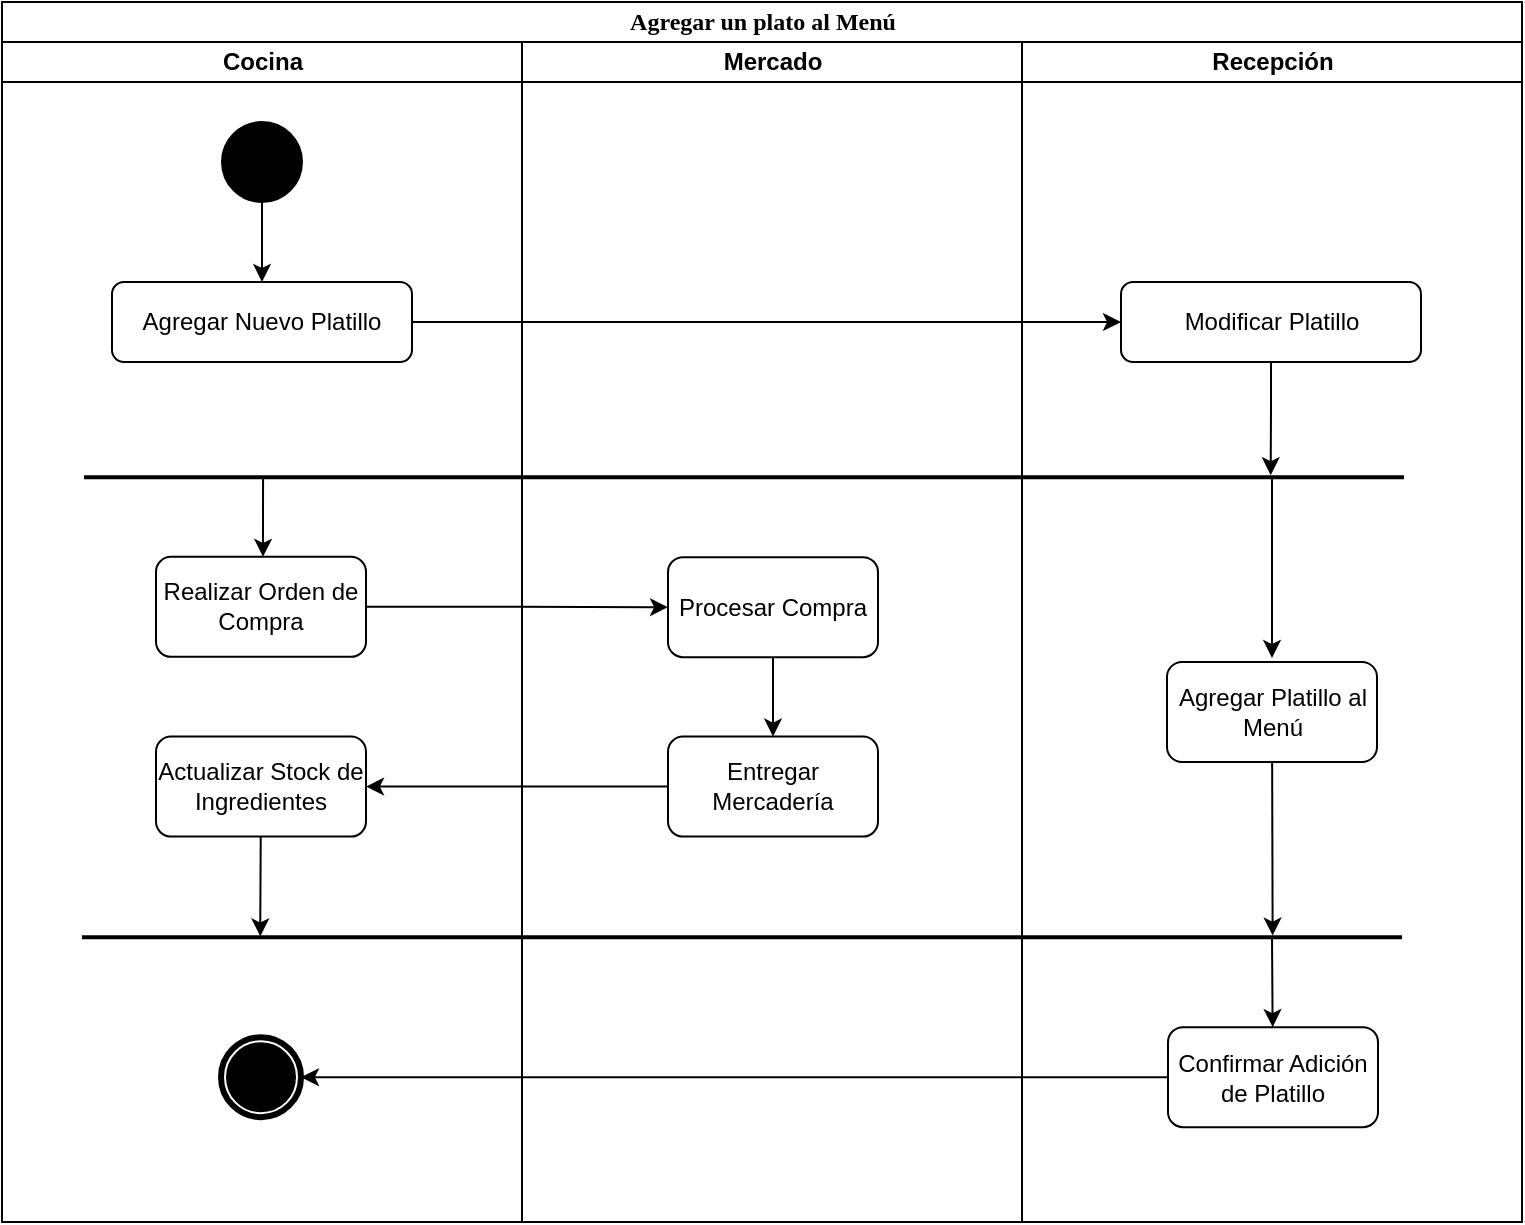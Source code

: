 <mxfile version="13.8.1" type="device"><diagram name="Page-1" id="0783ab3e-0a74-02c8-0abd-f7b4e66b4bec"><mxGraphModel dx="1038" dy="530" grid="1" gridSize="10" guides="1" tooltips="1" connect="1" arrows="1" fold="1" page="1" pageScale="1" pageWidth="850" pageHeight="1100" background="#ffffff" math="0" shadow="0"><root><mxCell id="0"/><mxCell id="1" parent="0"/><mxCell id="1c1d494c118603dd-1" value="Agregar un plato al Menú" style="swimlane;html=1;childLayout=stackLayout;startSize=20;rounded=0;shadow=0;comic=0;labelBackgroundColor=none;strokeWidth=1;fontFamily=Verdana;fontSize=12;align=center;" parent="1" vertex="1"><mxGeometry x="40" y="20" width="760" height="610" as="geometry"/></mxCell><mxCell id="1c1d494c118603dd-2" value="Cocina" style="swimlane;html=1;startSize=20;" parent="1c1d494c118603dd-1" vertex="1"><mxGeometry y="20" width="260" height="590" as="geometry"/></mxCell><mxCell id="d5jqTLjSt9vCVc7cnFyr-3" style="edgeStyle=orthogonalEdgeStyle;rounded=0;orthogonalLoop=1;jettySize=auto;html=1;" parent="1c1d494c118603dd-2" source="60571a20871a0731-4" target="d5jqTLjSt9vCVc7cnFyr-1" edge="1"><mxGeometry relative="1" as="geometry"/></mxCell><mxCell id="60571a20871a0731-4" value="" style="ellipse;whiteSpace=wrap;html=1;rounded=0;shadow=0;comic=0;labelBackgroundColor=none;strokeWidth=1;fillColor=#000000;fontFamily=Verdana;fontSize=12;align=center;" parent="1c1d494c118603dd-2" vertex="1"><mxGeometry x="110" y="40" width="40" height="40" as="geometry"/></mxCell><mxCell id="d5jqTLjSt9vCVc7cnFyr-1" value="Agregar Nuevo Platillo" style="rounded=1;whiteSpace=wrap;html=1;" parent="1c1d494c118603dd-2" vertex="1"><mxGeometry x="55" y="120" width="150" height="40" as="geometry"/></mxCell><mxCell id="d5jqTLjSt9vCVc7cnFyr-71" style="edgeStyle=orthogonalEdgeStyle;rounded=0;orthogonalLoop=1;jettySize=auto;html=1;exitX=0.142;exitY=0.507;exitDx=0;exitDy=0;exitPerimeter=0;" parent="1c1d494c118603dd-2" edge="1"><mxGeometry relative="1" as="geometry"><mxPoint x="130.54" y="217.57" as="sourcePoint"/><mxPoint x="130.514" y="257.43" as="targetPoint"/><Array as="points"><mxPoint x="131" y="237.43"/><mxPoint x="131" y="237.43"/></Array></mxGeometry></mxCell><mxCell id="d5jqTLjSt9vCVc7cnFyr-73" value="Actualizar Stock de Ingredientes" style="rounded=1;whiteSpace=wrap;html=1;" parent="1c1d494c118603dd-2" vertex="1"><mxGeometry x="77" y="347.29" width="105" height="50" as="geometry"/></mxCell><mxCell id="d5jqTLjSt9vCVc7cnFyr-70" value="Realizar Orden de Compra" style="rounded=1;whiteSpace=wrap;html=1;" parent="1c1d494c118603dd-2" vertex="1"><mxGeometry x="77" y="257.43" width="105" height="50" as="geometry"/></mxCell><mxCell id="d5jqTLjSt9vCVc7cnFyr-82" value="" style="ellipse;html=1;shape=endState;fillColor=#000000;strokeWidth=3;" parent="1c1d494c118603dd-2" vertex="1"><mxGeometry x="109.5" y="497.57" width="40" height="40" as="geometry"/></mxCell><mxCell id="1c1d494c118603dd-3" value="Mercado" style="swimlane;html=1;startSize=20;" parent="1c1d494c118603dd-1" vertex="1"><mxGeometry x="260" y="20" width="250" height="590" as="geometry"/></mxCell><mxCell id="f1JQheIvfisLczwCyxD1-13" value="Entregar Mercadería" style="rounded=1;whiteSpace=wrap;html=1;" vertex="1" parent="1c1d494c118603dd-3"><mxGeometry x="73" y="347.29" width="105" height="50" as="geometry"/></mxCell><mxCell id="f1JQheIvfisLczwCyxD1-12" value="Procesar Compra" style="rounded=1;whiteSpace=wrap;html=1;" vertex="1" parent="1c1d494c118603dd-3"><mxGeometry x="73" y="257.57" width="105" height="50" as="geometry"/></mxCell><mxCell id="f1JQheIvfisLczwCyxD1-14" style="edgeStyle=orthogonalEdgeStyle;rounded=0;orthogonalLoop=1;jettySize=auto;html=1;startArrow=none;startFill=0;endArrow=classic;endFill=1;" edge="1" parent="1c1d494c118603dd-3" source="f1JQheIvfisLczwCyxD1-12" target="f1JQheIvfisLczwCyxD1-13"><mxGeometry relative="1" as="geometry"/></mxCell><mxCell id="f1JQheIvfisLczwCyxD1-8" style="edgeStyle=orthogonalEdgeStyle;rounded=0;orthogonalLoop=1;jettySize=auto;html=1;startArrow=none;startFill=0;endArrow=classic;endFill=1;" edge="1" parent="1c1d494c118603dd-1" source="d5jqTLjSt9vCVc7cnFyr-78" target="d5jqTLjSt9vCVc7cnFyr-82"><mxGeometry relative="1" as="geometry"/></mxCell><mxCell id="f1JQheIvfisLczwCyxD1-15" style="edgeStyle=orthogonalEdgeStyle;rounded=0;orthogonalLoop=1;jettySize=auto;html=1;startArrow=none;startFill=0;endArrow=classic;endFill=1;" edge="1" parent="1c1d494c118603dd-1" source="d5jqTLjSt9vCVc7cnFyr-70" target="f1JQheIvfisLczwCyxD1-12"><mxGeometry relative="1" as="geometry"/></mxCell><mxCell id="f1JQheIvfisLczwCyxD1-16" style="edgeStyle=orthogonalEdgeStyle;rounded=0;orthogonalLoop=1;jettySize=auto;html=1;startArrow=none;startFill=0;endArrow=classic;endFill=1;" edge="1" parent="1c1d494c118603dd-1" source="f1JQheIvfisLczwCyxD1-13" target="d5jqTLjSt9vCVc7cnFyr-73"><mxGeometry relative="1" as="geometry"/></mxCell><mxCell id="1c1d494c118603dd-4" value="Recepción" style="swimlane;html=1;startSize=20;" parent="1c1d494c118603dd-1" vertex="1"><mxGeometry x="510" y="20" width="250" height="590" as="geometry"/></mxCell><mxCell id="d5jqTLjSt9vCVc7cnFyr-39" value="" style="line;strokeWidth=2;html=1;" parent="1c1d494c118603dd-4" vertex="1"><mxGeometry x="-469" y="207.57" width="660" height="20" as="geometry"/></mxCell><mxCell id="f1JQheIvfisLczwCyxD1-7" value="" style="line;strokeWidth=2;html=1;" vertex="1" parent="1c1d494c118603dd-4"><mxGeometry x="-470" y="437.57" width="660" height="20" as="geometry"/></mxCell><mxCell id="d5jqTLjSt9vCVc7cnFyr-51" value="Modificar Platillo" style="rounded=1;whiteSpace=wrap;html=1;" parent="1c1d494c118603dd-4" vertex="1"><mxGeometry x="49.5" y="120" width="150" height="40" as="geometry"/></mxCell><mxCell id="f1JQheIvfisLczwCyxD1-19" style="edgeStyle=orthogonalEdgeStyle;rounded=0;orthogonalLoop=1;jettySize=auto;html=1;startArrow=none;startFill=0;endArrow=classic;endFill=1;entryX=0.899;entryY=0.451;entryDx=0;entryDy=0;entryPerimeter=0;" edge="1" parent="1c1d494c118603dd-4" source="d5jqTLjSt9vCVc7cnFyr-51" target="d5jqTLjSt9vCVc7cnFyr-39"><mxGeometry relative="1" as="geometry"><mxPoint x="124.5" y="200" as="targetPoint"/></mxGeometry></mxCell><mxCell id="f1JQheIvfisLczwCyxD1-23" style="edgeStyle=orthogonalEdgeStyle;rounded=0;orthogonalLoop=1;jettySize=auto;html=1;entryX=0.9;entryY=0.622;entryDx=0;entryDy=0;entryPerimeter=0;startArrow=classic;startFill=1;endArrow=none;endFill=0;" edge="1" parent="1c1d494c118603dd-4"><mxGeometry relative="1" as="geometry"><mxPoint x="125" y="308" as="sourcePoint"/><mxPoint x="125" y="218.01" as="targetPoint"/></mxGeometry></mxCell><mxCell id="d5jqTLjSt9vCVc7cnFyr-48" value="Agregar Platillo al Menú" style="rounded=1;whiteSpace=wrap;html=1;" parent="1c1d494c118603dd-4" vertex="1"><mxGeometry x="72.5" y="310" width="105" height="50" as="geometry"/></mxCell><mxCell id="d5jqTLjSt9vCVc7cnFyr-78" value="Confirmar Adición de Platillo" style="rounded=1;whiteSpace=wrap;html=1;" parent="1c1d494c118603dd-4" vertex="1"><mxGeometry x="73" y="492.57" width="105" height="50" as="geometry"/></mxCell><mxCell id="f1JQheIvfisLczwCyxD1-25" value="" style="endArrow=classic;html=1;entryX=0.902;entryY=0.461;entryDx=0;entryDy=0;entryPerimeter=0;" edge="1" parent="1c1d494c118603dd-4" source="d5jqTLjSt9vCVc7cnFyr-48" target="f1JQheIvfisLczwCyxD1-7"><mxGeometry width="50" height="50" relative="1" as="geometry"><mxPoint x="-130" y="410" as="sourcePoint"/><mxPoint x="125" y="420" as="targetPoint"/></mxGeometry></mxCell><mxCell id="f1JQheIvfisLczwCyxD1-26" value="" style="endArrow=classic;html=1;" edge="1" parent="1c1d494c118603dd-4" target="d5jqTLjSt9vCVc7cnFyr-78"><mxGeometry width="50" height="50" relative="1" as="geometry"><mxPoint x="125" y="447" as="sourcePoint"/><mxPoint x="110" y="470" as="targetPoint"/></mxGeometry></mxCell><mxCell id="d5jqTLjSt9vCVc7cnFyr-52" style="edgeStyle=orthogonalEdgeStyle;rounded=0;orthogonalLoop=1;jettySize=auto;html=1;" parent="1c1d494c118603dd-1" source="d5jqTLjSt9vCVc7cnFyr-1" target="d5jqTLjSt9vCVc7cnFyr-51" edge="1"><mxGeometry relative="1" as="geometry"/></mxCell><mxCell id="f1JQheIvfisLczwCyxD1-22" value="" style="endArrow=classic;html=1;entryX=0.135;entryY=0.482;entryDx=0;entryDy=0;entryPerimeter=0;" edge="1" parent="1c1d494c118603dd-1" source="d5jqTLjSt9vCVc7cnFyr-73" target="f1JQheIvfisLczwCyxD1-7"><mxGeometry width="50" height="50" relative="1" as="geometry"><mxPoint x="160" y="460" as="sourcePoint"/><mxPoint x="130" y="450" as="targetPoint"/></mxGeometry></mxCell></root></mxGraphModel></diagram></mxfile>